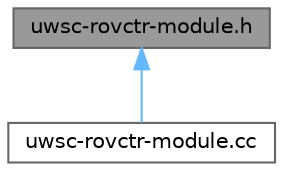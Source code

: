 digraph "uwsc-rovctr-module.h"
{
 // LATEX_PDF_SIZE
  bgcolor="transparent";
  edge [fontname=Helvetica,fontsize=10,labelfontname=Helvetica,labelfontsize=10];
  node [fontname=Helvetica,fontsize=10,shape=box,height=0.2,width=0.4];
  Node1 [id="Node000001",label="uwsc-rovctr-module.h",height=0.2,width=0.4,color="gray40", fillcolor="grey60", style="filled", fontcolor="black",tooltip="Provides the definition of the class UWSCROVCTR."];
  Node1 -> Node2 [id="edge1_Node000001_Node000002",dir="back",color="steelblue1",style="solid",tooltip=" "];
  Node2 [id="Node000002",label="uwsc-rovctr-module.cc",height=0.2,width=0.4,color="grey40", fillcolor="white", style="filled",URL="$uwsc-rovctr-module_8cc.html",tooltip="Provides the UWROVCtr class implementation."];
}
